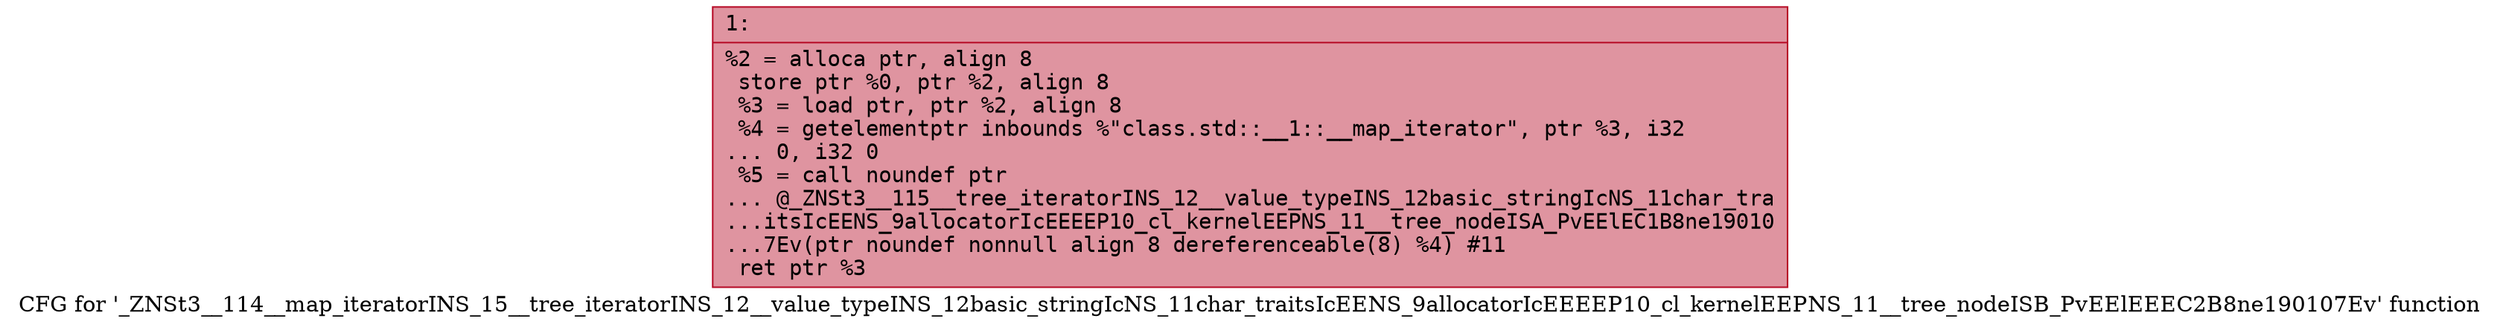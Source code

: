 digraph "CFG for '_ZNSt3__114__map_iteratorINS_15__tree_iteratorINS_12__value_typeINS_12basic_stringIcNS_11char_traitsIcEENS_9allocatorIcEEEEP10_cl_kernelEEPNS_11__tree_nodeISB_PvEElEEEC2B8ne190107Ev' function" {
	label="CFG for '_ZNSt3__114__map_iteratorINS_15__tree_iteratorINS_12__value_typeINS_12basic_stringIcNS_11char_traitsIcEENS_9allocatorIcEEEEP10_cl_kernelEEPNS_11__tree_nodeISB_PvEElEEEC2B8ne190107Ev' function";

	Node0x6000013835c0 [shape=record,color="#b70d28ff", style=filled, fillcolor="#b70d2870" fontname="Courier",label="{1:\l|  %2 = alloca ptr, align 8\l  store ptr %0, ptr %2, align 8\l  %3 = load ptr, ptr %2, align 8\l  %4 = getelementptr inbounds %\"class.std::__1::__map_iterator\", ptr %3, i32\l... 0, i32 0\l  %5 = call noundef ptr\l... @_ZNSt3__115__tree_iteratorINS_12__value_typeINS_12basic_stringIcNS_11char_tra\l...itsIcEENS_9allocatorIcEEEEP10_cl_kernelEEPNS_11__tree_nodeISA_PvEElEC1B8ne19010\l...7Ev(ptr noundef nonnull align 8 dereferenceable(8) %4) #11\l  ret ptr %3\l}"];
}
